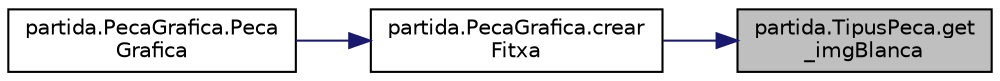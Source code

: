 digraph "partida.TipusPeca.get_imgBlanca"
{
 // LATEX_PDF_SIZE
  edge [fontname="Helvetica",fontsize="10",labelfontname="Helvetica",labelfontsize="10"];
  node [fontname="Helvetica",fontsize="10",shape=record];
  rankdir="RL";
  Node1 [label="partida.TipusPeca.get\l_imgBlanca",height=0.2,width=0.4,color="black", fillcolor="grey75", style="filled", fontcolor="black",tooltip="Drecera de l'imatge de la Peça blanca."];
  Node1 -> Node2 [dir="back",color="midnightblue",fontsize="10",style="solid",fontname="Helvetica"];
  Node2 [label="partida.PecaGrafica.crear\lFitxa",height=0.2,width=0.4,color="black", fillcolor="white", style="filled",URL="$classpartida_1_1_peca_grafica.html#a15f3c022a3f1efd5786a42c3e9a1ab4b",tooltip="Crea una fitxa en el mmode gràfic."];
  Node2 -> Node3 [dir="back",color="midnightblue",fontsize="10",style="solid",fontname="Helvetica"];
  Node3 [label="partida.PecaGrafica.Peca\lGrafica",height=0.2,width=0.4,color="black", fillcolor="white", style="filled",URL="$classpartida_1_1_peca_grafica.html#ac4e482c495216d3829f336c6aca8d45a",tooltip="Genera una Peça en mode gràfic."];
}

